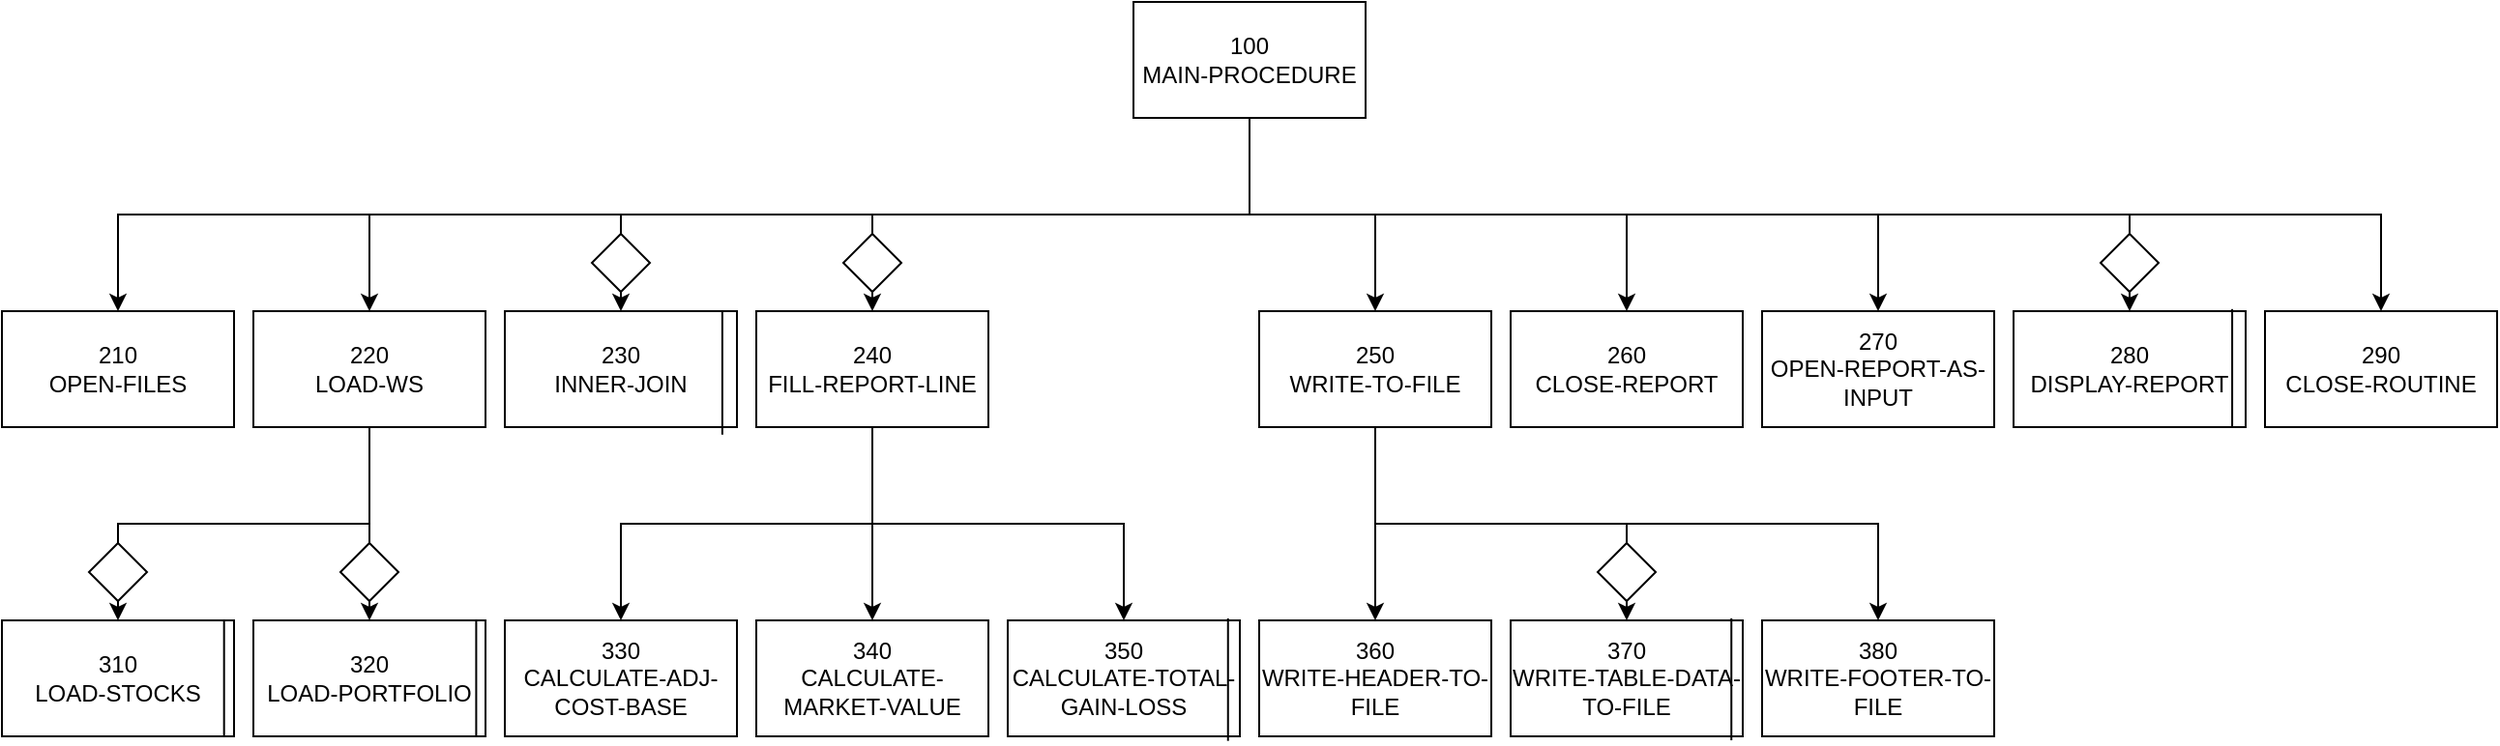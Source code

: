 <mxfile version="24.6.4" type="device">
  <diagram id="9bpHHCzYVPXqJaCAmmw7" name="Page-1">
    <mxGraphModel dx="1582" dy="844" grid="1" gridSize="10" guides="1" tooltips="1" connect="1" arrows="1" fold="1" page="1" pageScale="1" pageWidth="1400" pageHeight="850" math="0" shadow="0">
      <root>
        <mxCell id="0" />
        <mxCell id="1" parent="0" />
        <mxCell id="tY7CuQTP_EiWjITqFVzm-25" style="edgeStyle=orthogonalEdgeStyle;rounded=0;orthogonalLoop=1;jettySize=auto;html=1;exitX=0.5;exitY=1;exitDx=0;exitDy=0;entryX=0.5;entryY=0;entryDx=0;entryDy=0;" parent="1" source="tY7CuQTP_EiWjITqFVzm-1" target="tY7CuQTP_EiWjITqFVzm-2" edge="1">
          <mxGeometry relative="1" as="geometry" />
        </mxCell>
        <mxCell id="tY7CuQTP_EiWjITqFVzm-26" style="edgeStyle=orthogonalEdgeStyle;rounded=0;orthogonalLoop=1;jettySize=auto;html=1;exitX=0.5;exitY=1;exitDx=0;exitDy=0;entryX=0.5;entryY=0;entryDx=0;entryDy=0;" parent="1" source="tY7CuQTP_EiWjITqFVzm-1" target="tY7CuQTP_EiWjITqFVzm-3" edge="1">
          <mxGeometry relative="1" as="geometry" />
        </mxCell>
        <mxCell id="tY7CuQTP_EiWjITqFVzm-28" style="edgeStyle=orthogonalEdgeStyle;rounded=0;orthogonalLoop=1;jettySize=auto;html=1;exitX=0.5;exitY=1;exitDx=0;exitDy=0;entryX=0.5;entryY=0;entryDx=0;entryDy=0;" parent="1" source="tY7CuQTP_EiWjITqFVzm-1" target="tY7CuQTP_EiWjITqFVzm-5" edge="1">
          <mxGeometry relative="1" as="geometry" />
        </mxCell>
        <mxCell id="tY7CuQTP_EiWjITqFVzm-29" style="edgeStyle=orthogonalEdgeStyle;rounded=0;orthogonalLoop=1;jettySize=auto;html=1;exitX=0.5;exitY=1;exitDx=0;exitDy=0;entryX=0.5;entryY=0;entryDx=0;entryDy=0;" parent="1" source="tY7CuQTP_EiWjITqFVzm-1" target="tY7CuQTP_EiWjITqFVzm-6" edge="1">
          <mxGeometry relative="1" as="geometry" />
        </mxCell>
        <mxCell id="tY7CuQTP_EiWjITqFVzm-30" style="edgeStyle=orthogonalEdgeStyle;rounded=0;orthogonalLoop=1;jettySize=auto;html=1;exitX=0.5;exitY=1;exitDx=0;exitDy=0;entryX=0.5;entryY=0;entryDx=0;entryDy=0;" parent="1" source="tY7CuQTP_EiWjITqFVzm-1" target="tY7CuQTP_EiWjITqFVzm-7" edge="1">
          <mxGeometry relative="1" as="geometry" />
        </mxCell>
        <mxCell id="IHCaypRtmpUMI5bZCIw0-4" style="edgeStyle=orthogonalEdgeStyle;rounded=0;orthogonalLoop=1;jettySize=auto;html=1;exitX=0.5;exitY=1;exitDx=0;exitDy=0;entryX=0.5;entryY=0;entryDx=0;entryDy=0;" edge="1" parent="1" source="tY7CuQTP_EiWjITqFVzm-1" target="IHCaypRtmpUMI5bZCIw0-1">
          <mxGeometry relative="1" as="geometry" />
        </mxCell>
        <mxCell id="IHCaypRtmpUMI5bZCIw0-5" style="edgeStyle=orthogonalEdgeStyle;rounded=0;orthogonalLoop=1;jettySize=auto;html=1;exitX=0.5;exitY=1;exitDx=0;exitDy=0;entryX=0.5;entryY=0;entryDx=0;entryDy=0;" edge="1" parent="1" source="tY7CuQTP_EiWjITqFVzm-1" target="IHCaypRtmpUMI5bZCIw0-2">
          <mxGeometry relative="1" as="geometry" />
        </mxCell>
        <mxCell id="IHCaypRtmpUMI5bZCIw0-6" style="edgeStyle=orthogonalEdgeStyle;rounded=0;orthogonalLoop=1;jettySize=auto;html=1;exitX=0.5;exitY=1;exitDx=0;exitDy=0;entryX=0.5;entryY=0;entryDx=0;entryDy=0;" edge="1" parent="1" source="tY7CuQTP_EiWjITqFVzm-1" target="IHCaypRtmpUMI5bZCIw0-3">
          <mxGeometry relative="1" as="geometry" />
        </mxCell>
        <mxCell id="IHCaypRtmpUMI5bZCIw0-10" style="edgeStyle=orthogonalEdgeStyle;rounded=0;orthogonalLoop=1;jettySize=auto;html=1;exitX=0.5;exitY=1;exitDx=0;exitDy=0;entryX=0.5;entryY=0;entryDx=0;entryDy=0;" edge="1" parent="1" source="tY7CuQTP_EiWjITqFVzm-1" target="tY7CuQTP_EiWjITqFVzm-4">
          <mxGeometry relative="1" as="geometry" />
        </mxCell>
        <mxCell id="tY7CuQTP_EiWjITqFVzm-1" value="100&lt;div&gt;MAIN-PROCEDURE&lt;/div&gt;" style="rounded=0;whiteSpace=wrap;html=1;" parent="1" vertex="1">
          <mxGeometry x="640" y="260" width="120" height="60" as="geometry" />
        </mxCell>
        <mxCell id="tY7CuQTP_EiWjITqFVzm-2" value="210&lt;div&gt;OPEN-FILES&lt;/div&gt;" style="rounded=0;whiteSpace=wrap;html=1;" parent="1" vertex="1">
          <mxGeometry x="55" y="420" width="120" height="60" as="geometry" />
        </mxCell>
        <mxCell id="tY7CuQTP_EiWjITqFVzm-11" style="edgeStyle=orthogonalEdgeStyle;rounded=0;orthogonalLoop=1;jettySize=auto;html=1;entryX=0.5;entryY=0;entryDx=0;entryDy=0;" parent="1" source="tY7CuQTP_EiWjITqFVzm-3" target="tY7CuQTP_EiWjITqFVzm-10" edge="1">
          <mxGeometry relative="1" as="geometry" />
        </mxCell>
        <mxCell id="IHCaypRtmpUMI5bZCIw0-21" style="edgeStyle=orthogonalEdgeStyle;rounded=0;orthogonalLoop=1;jettySize=auto;html=1;exitX=0.5;exitY=1;exitDx=0;exitDy=0;" edge="1" parent="1" source="tY7CuQTP_EiWjITqFVzm-3" target="tY7CuQTP_EiWjITqFVzm-8">
          <mxGeometry relative="1" as="geometry" />
        </mxCell>
        <mxCell id="tY7CuQTP_EiWjITqFVzm-3" value="220&lt;div&gt;LOAD-WS&lt;/div&gt;" style="rounded=0;whiteSpace=wrap;html=1;" parent="1" vertex="1">
          <mxGeometry x="185" y="420" width="120" height="60" as="geometry" />
        </mxCell>
        <mxCell id="tY7CuQTP_EiWjITqFVzm-4" value="230&lt;div&gt;INNER-JOIN&lt;/div&gt;" style="rounded=0;whiteSpace=wrap;html=1;" parent="1" vertex="1">
          <mxGeometry x="315" y="420" width="120" height="60" as="geometry" />
        </mxCell>
        <mxCell id="tY7CuQTP_EiWjITqFVzm-15" style="edgeStyle=orthogonalEdgeStyle;rounded=0;orthogonalLoop=1;jettySize=auto;html=1;exitX=0.5;exitY=1;exitDx=0;exitDy=0;entryX=0.5;entryY=0;entryDx=0;entryDy=0;" parent="1" source="tY7CuQTP_EiWjITqFVzm-5" target="tY7CuQTP_EiWjITqFVzm-12" edge="1">
          <mxGeometry relative="1" as="geometry" />
        </mxCell>
        <mxCell id="tY7CuQTP_EiWjITqFVzm-16" style="edgeStyle=orthogonalEdgeStyle;rounded=0;orthogonalLoop=1;jettySize=auto;html=1;exitX=0.5;exitY=1;exitDx=0;exitDy=0;entryX=0.5;entryY=0;entryDx=0;entryDy=0;" parent="1" source="tY7CuQTP_EiWjITqFVzm-5" target="tY7CuQTP_EiWjITqFVzm-13" edge="1">
          <mxGeometry relative="1" as="geometry" />
        </mxCell>
        <mxCell id="tY7CuQTP_EiWjITqFVzm-17" style="edgeStyle=orthogonalEdgeStyle;rounded=0;orthogonalLoop=1;jettySize=auto;html=1;exitX=0.5;exitY=1;exitDx=0;exitDy=0;entryX=0.5;entryY=0;entryDx=0;entryDy=0;" parent="1" source="tY7CuQTP_EiWjITqFVzm-5" target="tY7CuQTP_EiWjITqFVzm-14" edge="1">
          <mxGeometry relative="1" as="geometry" />
        </mxCell>
        <mxCell id="tY7CuQTP_EiWjITqFVzm-5" value="240&lt;div&gt;FILL-REPORT-LINE&lt;/div&gt;" style="whiteSpace=wrap;html=1;" parent="1" vertex="1">
          <mxGeometry x="445" y="420" width="120" height="60" as="geometry" />
        </mxCell>
        <mxCell id="tY7CuQTP_EiWjITqFVzm-22" style="edgeStyle=orthogonalEdgeStyle;rounded=0;orthogonalLoop=1;jettySize=auto;html=1;exitX=0.5;exitY=1;exitDx=0;exitDy=0;entryX=0.5;entryY=0;entryDx=0;entryDy=0;" parent="1" source="tY7CuQTP_EiWjITqFVzm-6" target="tY7CuQTP_EiWjITqFVzm-21" edge="1">
          <mxGeometry relative="1" as="geometry" />
        </mxCell>
        <mxCell id="tY7CuQTP_EiWjITqFVzm-24" style="edgeStyle=orthogonalEdgeStyle;rounded=0;orthogonalLoop=1;jettySize=auto;html=1;exitX=0.5;exitY=1;exitDx=0;exitDy=0;entryX=0.5;entryY=0;entryDx=0;entryDy=0;" parent="1" source="tY7CuQTP_EiWjITqFVzm-6" target="tY7CuQTP_EiWjITqFVzm-23" edge="1">
          <mxGeometry relative="1" as="geometry" />
        </mxCell>
        <mxCell id="IHCaypRtmpUMI5bZCIw0-7" style="edgeStyle=orthogonalEdgeStyle;rounded=0;orthogonalLoop=1;jettySize=auto;html=1;exitX=0.5;exitY=1;exitDx=0;exitDy=0;entryX=0.5;entryY=0;entryDx=0;entryDy=0;" edge="1" parent="1" source="tY7CuQTP_EiWjITqFVzm-6" target="tY7CuQTP_EiWjITqFVzm-19">
          <mxGeometry relative="1" as="geometry" />
        </mxCell>
        <mxCell id="tY7CuQTP_EiWjITqFVzm-6" value="250&lt;div&gt;WRITE-TO-FILE&lt;/div&gt;" style="whiteSpace=wrap;html=1;" parent="1" vertex="1">
          <mxGeometry x="705" y="420" width="120" height="60" as="geometry" />
        </mxCell>
        <mxCell id="tY7CuQTP_EiWjITqFVzm-7" value="290&lt;div&gt;CLOSE-ROUTINE&lt;/div&gt;" style="whiteSpace=wrap;html=1;" parent="1" vertex="1">
          <mxGeometry x="1225" y="420" width="120" height="60" as="geometry" />
        </mxCell>
        <mxCell id="tY7CuQTP_EiWjITqFVzm-8" value="310&lt;div&gt;LOAD-STOCKS&lt;/div&gt;" style="whiteSpace=wrap;html=1;" parent="1" vertex="1">
          <mxGeometry x="55" y="580" width="120" height="60" as="geometry" />
        </mxCell>
        <mxCell id="tY7CuQTP_EiWjITqFVzm-10" value="320&lt;div&gt;LOAD-PORTFOLIO&lt;/div&gt;" style="whiteSpace=wrap;html=1;" parent="1" vertex="1">
          <mxGeometry x="185" y="580" width="120" height="60" as="geometry" />
        </mxCell>
        <mxCell id="tY7CuQTP_EiWjITqFVzm-12" value="330&lt;div&gt;CALCULATE-ADJ-COST-BASE&lt;/div&gt;" style="whiteSpace=wrap;html=1;" parent="1" vertex="1">
          <mxGeometry x="315" y="580" width="120" height="60" as="geometry" />
        </mxCell>
        <mxCell id="tY7CuQTP_EiWjITqFVzm-13" value="340&lt;div&gt;CALCULATE-MARKET-VALUE&lt;/div&gt;" style="whiteSpace=wrap;html=1;" parent="1" vertex="1">
          <mxGeometry x="445" y="580" width="120" height="60" as="geometry" />
        </mxCell>
        <mxCell id="tY7CuQTP_EiWjITqFVzm-14" value="350&lt;div&gt;CALCULATE-TOTAL-GAIN-LOSS&lt;/div&gt;" style="whiteSpace=wrap;html=1;" parent="1" vertex="1">
          <mxGeometry x="575" y="580" width="120" height="60" as="geometry" />
        </mxCell>
        <mxCell id="tY7CuQTP_EiWjITqFVzm-19" value="370&lt;div&gt;WRITE-TABLE-DATA-TO-FILE&lt;/div&gt;" style="whiteSpace=wrap;html=1;" parent="1" vertex="1">
          <mxGeometry x="835" y="580" width="120" height="60" as="geometry" />
        </mxCell>
        <mxCell id="tY7CuQTP_EiWjITqFVzm-21" value="360&lt;div&gt;WRITE-HEADER-TO-FILE&lt;/div&gt;" style="whiteSpace=wrap;html=1;" parent="1" vertex="1">
          <mxGeometry x="705" y="580" width="120" height="60" as="geometry" />
        </mxCell>
        <mxCell id="tY7CuQTP_EiWjITqFVzm-23" value="380&lt;div&gt;WRITE-FOOTER-TO-FILE&lt;/div&gt;" style="whiteSpace=wrap;html=1;" parent="1" vertex="1">
          <mxGeometry x="965" y="580" width="120" height="60" as="geometry" />
        </mxCell>
        <mxCell id="IHCaypRtmpUMI5bZCIw0-1" value="260&lt;div&gt;CLOSE-REPORT&lt;/div&gt;" style="whiteSpace=wrap;html=1;" vertex="1" parent="1">
          <mxGeometry x="835" y="420" width="120" height="60" as="geometry" />
        </mxCell>
        <mxCell id="IHCaypRtmpUMI5bZCIw0-2" value="270&lt;div&gt;OPEN-REPORT-AS-INPUT&lt;/div&gt;" style="whiteSpace=wrap;html=1;" vertex="1" parent="1">
          <mxGeometry x="965" y="420" width="120" height="60" as="geometry" />
        </mxCell>
        <mxCell id="IHCaypRtmpUMI5bZCIw0-3" value="280&lt;div&gt;DISPLAY-REPORT&lt;/div&gt;" style="whiteSpace=wrap;html=1;" vertex="1" parent="1">
          <mxGeometry x="1095" y="420" width="120" height="60" as="geometry" />
        </mxCell>
        <mxCell id="IHCaypRtmpUMI5bZCIw0-8" value="" style="rhombus;whiteSpace=wrap;html=1;" vertex="1" parent="1">
          <mxGeometry x="360" y="380" width="30" height="30" as="geometry" />
        </mxCell>
        <mxCell id="IHCaypRtmpUMI5bZCIw0-13" value="" style="edgeStyle=none;orthogonalLoop=1;jettySize=auto;html=1;rounded=0;exitX=0.937;exitY=0.006;exitDx=0;exitDy=0;exitPerimeter=0;entryX=0.937;entryY=1.065;entryDx=0;entryDy=0;entryPerimeter=0;endArrow=none;endFill=0;" edge="1" parent="1" source="tY7CuQTP_EiWjITqFVzm-4" target="tY7CuQTP_EiWjITqFVzm-4">
          <mxGeometry width="100" relative="1" as="geometry">
            <mxPoint x="380" y="220" as="sourcePoint" />
            <mxPoint x="480" y="220" as="targetPoint" />
            <Array as="points" />
          </mxGeometry>
        </mxCell>
        <mxCell id="IHCaypRtmpUMI5bZCIw0-14" value="" style="rhombus;whiteSpace=wrap;html=1;" vertex="1" parent="1">
          <mxGeometry x="490" y="380" width="30" height="30" as="geometry" />
        </mxCell>
        <mxCell id="IHCaypRtmpUMI5bZCIw0-15" value="" style="edgeStyle=none;orthogonalLoop=1;jettySize=auto;html=1;rounded=0;exitX=0.949;exitY=-0.017;exitDx=0;exitDy=0;exitPerimeter=0;entryX=0.949;entryY=1.039;entryDx=0;entryDy=0;entryPerimeter=0;endArrow=none;endFill=0;" edge="1" parent="1" source="tY7CuQTP_EiWjITqFVzm-14" target="tY7CuQTP_EiWjITqFVzm-14">
          <mxGeometry width="100" relative="1" as="geometry">
            <mxPoint x="640" y="550" as="sourcePoint" />
            <mxPoint x="740" y="550" as="targetPoint" />
            <Array as="points" />
          </mxGeometry>
        </mxCell>
        <mxCell id="IHCaypRtmpUMI5bZCIw0-16" value="" style="rhombus;whiteSpace=wrap;html=1;" vertex="1" parent="1">
          <mxGeometry x="880" y="540" width="30" height="30" as="geometry" />
        </mxCell>
        <mxCell id="IHCaypRtmpUMI5bZCIw0-17" value="" style="edgeStyle=none;orthogonalLoop=1;jettySize=auto;html=1;rounded=0;exitX=0.951;exitY=-0.018;exitDx=0;exitDy=0;exitPerimeter=0;entryX=0.951;entryY=1.034;entryDx=0;entryDy=0;entryPerimeter=0;endArrow=none;endFill=0;" edge="1" parent="1" source="tY7CuQTP_EiWjITqFVzm-19" target="tY7CuQTP_EiWjITqFVzm-19">
          <mxGeometry width="100" relative="1" as="geometry">
            <mxPoint x="1030" y="540" as="sourcePoint" />
            <mxPoint x="1130" y="540" as="targetPoint" />
            <Array as="points" />
          </mxGeometry>
        </mxCell>
        <mxCell id="IHCaypRtmpUMI5bZCIw0-19" value="" style="rhombus;whiteSpace=wrap;html=1;" vertex="1" parent="1">
          <mxGeometry x="100" y="540" width="30" height="30" as="geometry" />
        </mxCell>
        <mxCell id="IHCaypRtmpUMI5bZCIw0-22" value="" style="rhombus;whiteSpace=wrap;html=1;" vertex="1" parent="1">
          <mxGeometry x="230" y="540" width="30" height="30" as="geometry" />
        </mxCell>
        <mxCell id="IHCaypRtmpUMI5bZCIw0-23" value="" style="edgeStyle=none;orthogonalLoop=1;jettySize=auto;html=1;rounded=0;exitX=0.957;exitY=0.004;exitDx=0;exitDy=0;exitPerimeter=0;entryX=0.957;entryY=1.004;entryDx=0;entryDy=0;entryPerimeter=0;endArrow=none;endFill=0;" edge="1" parent="1" source="tY7CuQTP_EiWjITqFVzm-8" target="tY7CuQTP_EiWjITqFVzm-8">
          <mxGeometry width="100" relative="1" as="geometry">
            <mxPoint x="120" y="560" as="sourcePoint" />
            <mxPoint x="220" y="560" as="targetPoint" />
            <Array as="points" />
          </mxGeometry>
        </mxCell>
        <mxCell id="IHCaypRtmpUMI5bZCIw0-24" value="" style="edgeStyle=none;orthogonalLoop=1;jettySize=auto;html=1;rounded=0;exitX=0.96;exitY=0.004;exitDx=0;exitDy=0;exitPerimeter=0;entryX=0.96;entryY=0.992;entryDx=0;entryDy=0;entryPerimeter=0;endArrow=none;endFill=0;" edge="1" parent="1" source="tY7CuQTP_EiWjITqFVzm-10" target="tY7CuQTP_EiWjITqFVzm-10">
          <mxGeometry width="100" relative="1" as="geometry">
            <mxPoint x="260" y="550" as="sourcePoint" />
            <mxPoint x="360" y="550" as="targetPoint" />
            <Array as="points" />
          </mxGeometry>
        </mxCell>
        <mxCell id="IHCaypRtmpUMI5bZCIw0-25" value="" style="rhombus;whiteSpace=wrap;html=1;" vertex="1" parent="1">
          <mxGeometry x="1140" y="380" width="30" height="30" as="geometry" />
        </mxCell>
        <mxCell id="IHCaypRtmpUMI5bZCIw0-26" value="" style="edgeStyle=none;orthogonalLoop=1;jettySize=auto;html=1;rounded=0;exitX=0.942;exitY=-0.018;exitDx=0;exitDy=0;exitPerimeter=0;entryX=0.942;entryY=0.999;entryDx=0;entryDy=0;entryPerimeter=0;endArrow=none;endFill=0;" edge="1" parent="1" source="IHCaypRtmpUMI5bZCIw0-3" target="IHCaypRtmpUMI5bZCIw0-3">
          <mxGeometry width="100" relative="1" as="geometry">
            <mxPoint x="1180" y="300" as="sourcePoint" />
            <mxPoint x="1280" y="300" as="targetPoint" />
            <Array as="points" />
          </mxGeometry>
        </mxCell>
      </root>
    </mxGraphModel>
  </diagram>
</mxfile>
